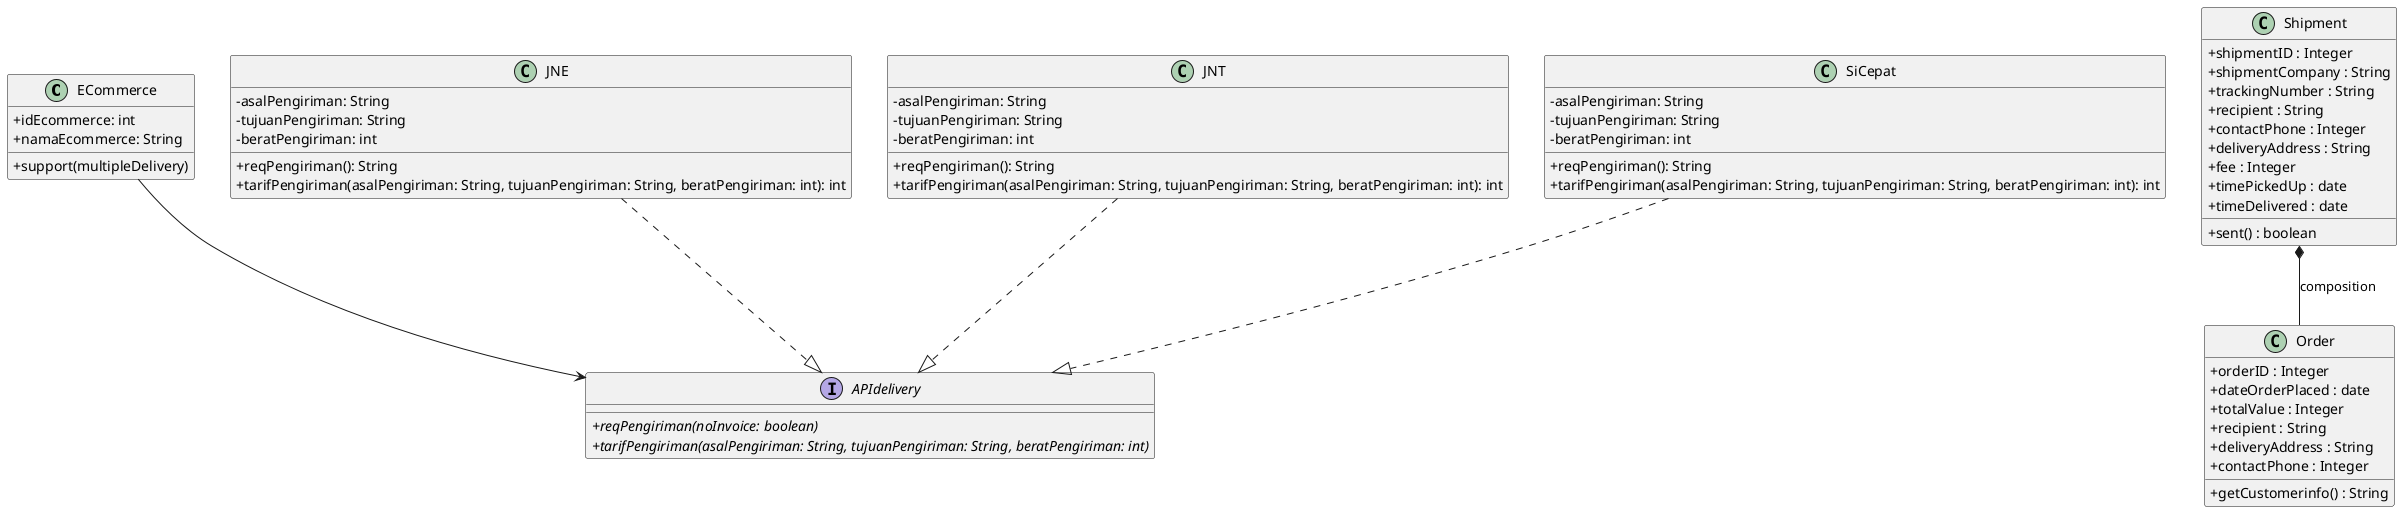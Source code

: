 @startuml

skinparam classAttributeIconSize 0
/'
menonaktifkan skin bawaan dari plantUML untuk access modifier (public, private, protected)
'/

class ECommerce{
    'atribut'
    +idEcommerce: int
    +namaEcommerce: String
    
    'method'
    +support(multipleDelivery)
}

class JNE{
    'atribut'
    -asalPengiriman: String
    -tujuanPengiriman: String
    -beratPengiriman: int

    'method'
    +reqPengiriman(): String
    +tarifPengiriman(asalPengiriman: String, tujuanPengiriman: String, beratPengiriman: int): int
}

class JNT{
    'atribut'
    -asalPengiriman: String
    -tujuanPengiriman: String
    -beratPengiriman: int

    'method'
    +reqPengiriman(): String
    +tarifPengiriman(asalPengiriman: String, tujuanPengiriman: String, beratPengiriman: int): int
}

class SiCepat{
    'atribut'
    -asalPengiriman: String
    -tujuanPengiriman: String
    -beratPengiriman: int

    'method'
    +reqPengiriman(): String
    +tarifPengiriman(asalPengiriman: String, tujuanPengiriman: String, beratPengiriman: int): int
}

interface APIdelivery {
    'method'
    +{abstract} reqPengiriman(noInvoice: boolean)
    +{abstract} tarifPengiriman(asalPengiriman: String, tujuanPengiriman: String, beratPengiriman: int)
}

JNE ..|> APIdelivery
JNT ..|> APIdelivery
SiCepat ..|> APIdelivery
ECommerce --> APIdelivery

Shipment *-- Order : composition

class Order {
   +orderID : Integer
   +dateOrderPlaced : date
   +totalValue : Integer
   +recipient : String
   +deliveryAddress : String
   +contactPhone : Integer
   +getCustomerinfo() : String
}

class Shipment {
   +shipmentID : Integer
   +shipmentCompany : String
   +trackingNumber : String
   +recipient : String
   +contactPhone : Integer
   +deliveryAddress : String
   +fee : Integer
   +timePickedUp : date
   +timeDelivered : date
   +sent() : boolean
}


@enduml
